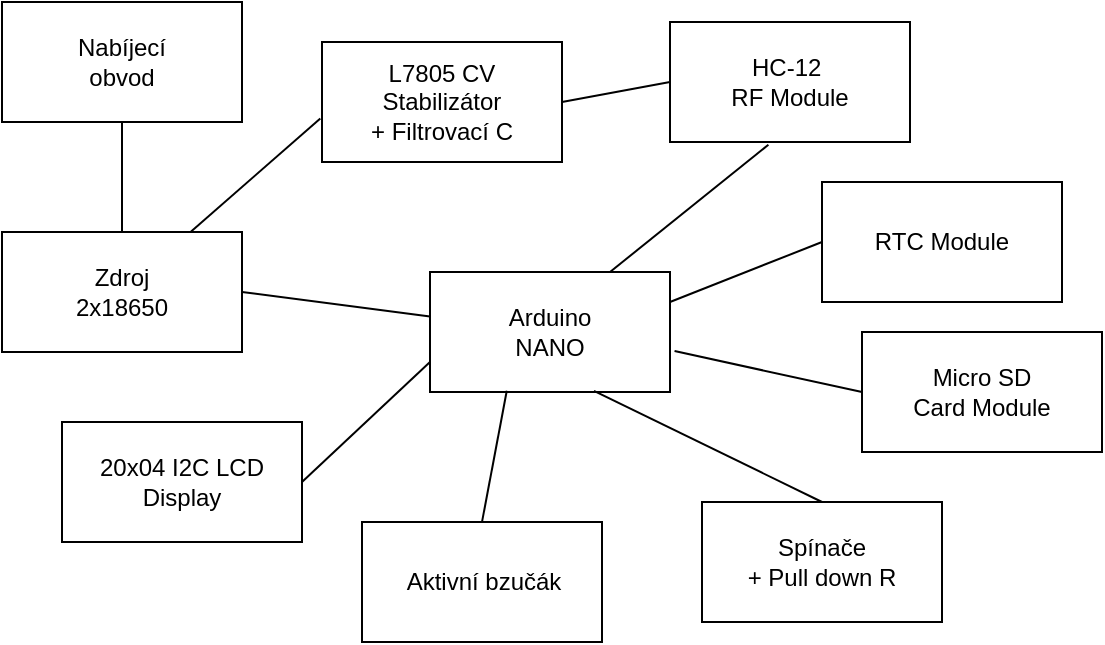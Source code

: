 <mxfile version="13.8.8" type="github">
  <diagram id="W_kFmEbQhOtJQZPxHqYe" name="Page-1">
    <mxGraphModel dx="716" dy="378" grid="1" gridSize="10" guides="1" tooltips="1" connect="1" arrows="1" fold="1" page="1" pageScale="1" pageWidth="827" pageHeight="1169" math="0" shadow="0">
      <root>
        <mxCell id="0" />
        <mxCell id="1" parent="0" />
        <mxCell id="3fCNhczJWAkTFVmn3b7Y-1" value="" style="rounded=0;whiteSpace=wrap;html=1;" vertex="1" parent="1">
          <mxGeometry x="354" y="555" width="120" height="60" as="geometry" />
        </mxCell>
        <mxCell id="3fCNhczJWAkTFVmn3b7Y-2" value="Arduino&lt;br&gt;NANO" style="text;html=1;strokeColor=none;fillColor=none;align=center;verticalAlign=middle;whiteSpace=wrap;rounded=0;" vertex="1" parent="1">
          <mxGeometry x="394" y="575" width="40" height="20" as="geometry" />
        </mxCell>
        <mxCell id="3fCNhczJWAkTFVmn3b7Y-3" value="" style="rounded=0;whiteSpace=wrap;html=1;" vertex="1" parent="1">
          <mxGeometry x="170" y="630" width="120" height="60" as="geometry" />
        </mxCell>
        <mxCell id="3fCNhczJWAkTFVmn3b7Y-4" value="20x04 I2C LCD Display" style="text;html=1;strokeColor=none;fillColor=none;align=center;verticalAlign=middle;whiteSpace=wrap;rounded=0;" vertex="1" parent="1">
          <mxGeometry x="170" y="635" width="120" height="50" as="geometry" />
        </mxCell>
        <mxCell id="3fCNhczJWAkTFVmn3b7Y-5" value="" style="rounded=0;whiteSpace=wrap;html=1;" vertex="1" parent="1">
          <mxGeometry x="474" y="430" width="120" height="60" as="geometry" />
        </mxCell>
        <mxCell id="3fCNhczJWAkTFVmn3b7Y-6" value="HC-12&amp;nbsp;&lt;br&gt;RF Module" style="text;html=1;strokeColor=none;fillColor=none;align=center;verticalAlign=middle;whiteSpace=wrap;rounded=0;" vertex="1" parent="1">
          <mxGeometry x="474" y="430" width="120" height="60" as="geometry" />
        </mxCell>
        <mxCell id="3fCNhczJWAkTFVmn3b7Y-7" value="" style="rounded=0;whiteSpace=wrap;html=1;" vertex="1" parent="1">
          <mxGeometry x="550" y="510" width="120" height="60" as="geometry" />
        </mxCell>
        <mxCell id="3fCNhczJWAkTFVmn3b7Y-8" value="RTC Module" style="text;html=1;strokeColor=none;fillColor=none;align=center;verticalAlign=middle;whiteSpace=wrap;rounded=0;" vertex="1" parent="1">
          <mxGeometry x="550" y="510" width="120" height="60" as="geometry" />
        </mxCell>
        <mxCell id="3fCNhczJWAkTFVmn3b7Y-9" value="" style="rounded=0;whiteSpace=wrap;html=1;" vertex="1" parent="1">
          <mxGeometry x="570" y="585" width="120" height="60" as="geometry" />
        </mxCell>
        <mxCell id="3fCNhczJWAkTFVmn3b7Y-10" value="Micro SD &lt;br&gt;Card Module" style="text;html=1;strokeColor=none;fillColor=none;align=center;verticalAlign=middle;whiteSpace=wrap;rounded=0;" vertex="1" parent="1">
          <mxGeometry x="570" y="590" width="120" height="50" as="geometry" />
        </mxCell>
        <mxCell id="3fCNhczJWAkTFVmn3b7Y-11" value="" style="rounded=0;whiteSpace=wrap;html=1;" vertex="1" parent="1">
          <mxGeometry x="300" y="440" width="120" height="60" as="geometry" />
        </mxCell>
        <mxCell id="3fCNhczJWAkTFVmn3b7Y-12" value="L7805 CV&lt;br&gt;Stabilizátor &lt;br&gt;+ Filtrovací C" style="text;html=1;strokeColor=none;fillColor=none;align=center;verticalAlign=middle;whiteSpace=wrap;rounded=0;" vertex="1" parent="1">
          <mxGeometry x="300" y="440" width="120" height="60" as="geometry" />
        </mxCell>
        <mxCell id="3fCNhczJWAkTFVmn3b7Y-13" value="" style="rounded=0;whiteSpace=wrap;html=1;" vertex="1" parent="1">
          <mxGeometry x="140" y="535" width="120" height="60" as="geometry" />
        </mxCell>
        <mxCell id="3fCNhczJWAkTFVmn3b7Y-14" value="Zdroj&lt;br&gt;2x18650" style="text;html=1;strokeColor=none;fillColor=none;align=center;verticalAlign=middle;whiteSpace=wrap;rounded=0;" vertex="1" parent="1">
          <mxGeometry x="140" y="540" width="120" height="50" as="geometry" />
        </mxCell>
        <mxCell id="3fCNhczJWAkTFVmn3b7Y-15" value="" style="rounded=0;whiteSpace=wrap;html=1;" vertex="1" parent="1">
          <mxGeometry x="320" y="680" width="120" height="60" as="geometry" />
        </mxCell>
        <mxCell id="3fCNhczJWAkTFVmn3b7Y-18" value="" style="rounded=0;whiteSpace=wrap;html=1;" vertex="1" parent="1">
          <mxGeometry x="490" y="670" width="120" height="60" as="geometry" />
        </mxCell>
        <mxCell id="3fCNhczJWAkTFVmn3b7Y-19" value="Spínače&lt;br&gt;+ Pull down R" style="text;html=1;strokeColor=none;fillColor=none;align=center;verticalAlign=middle;whiteSpace=wrap;rounded=0;" vertex="1" parent="1">
          <mxGeometry x="490" y="670" width="120" height="60" as="geometry" />
        </mxCell>
        <mxCell id="3fCNhczJWAkTFVmn3b7Y-20" value="Aktivní bzučák" style="text;html=1;strokeColor=none;fillColor=none;align=center;verticalAlign=middle;whiteSpace=wrap;rounded=0;" vertex="1" parent="1">
          <mxGeometry x="326" y="690" width="110" height="40" as="geometry" />
        </mxCell>
        <mxCell id="3fCNhczJWAkTFVmn3b7Y-21" value="" style="rounded=0;whiteSpace=wrap;html=1;" vertex="1" parent="1">
          <mxGeometry x="140" y="420" width="120" height="60" as="geometry" />
        </mxCell>
        <mxCell id="3fCNhczJWAkTFVmn3b7Y-22" value="Nabíjecí obvod" style="text;html=1;strokeColor=none;fillColor=none;align=center;verticalAlign=middle;whiteSpace=wrap;rounded=0;" vertex="1" parent="1">
          <mxGeometry x="180" y="440" width="40" height="20" as="geometry" />
        </mxCell>
        <mxCell id="3fCNhczJWAkTFVmn3b7Y-37" value="" style="endArrow=none;html=1;entryX=0.41;entryY=1.023;entryDx=0;entryDy=0;entryPerimeter=0;exitX=0.75;exitY=0;exitDx=0;exitDy=0;" edge="1" parent="1" source="3fCNhczJWAkTFVmn3b7Y-1" target="3fCNhczJWAkTFVmn3b7Y-6">
          <mxGeometry width="50" height="50" relative="1" as="geometry">
            <mxPoint x="420" y="550" as="sourcePoint" />
            <mxPoint x="490" y="500" as="targetPoint" />
          </mxGeometry>
        </mxCell>
        <mxCell id="3fCNhczJWAkTFVmn3b7Y-38" value="" style="endArrow=none;html=1;entryX=0;entryY=0.5;entryDx=0;entryDy=0;exitX=1;exitY=0.25;exitDx=0;exitDy=0;" edge="1" parent="1" source="3fCNhczJWAkTFVmn3b7Y-1" target="3fCNhczJWAkTFVmn3b7Y-8">
          <mxGeometry width="50" height="50" relative="1" as="geometry">
            <mxPoint x="490" y="590" as="sourcePoint" />
            <mxPoint x="540" y="540" as="targetPoint" />
          </mxGeometry>
        </mxCell>
        <mxCell id="3fCNhczJWAkTFVmn3b7Y-39" value="" style="endArrow=none;html=1;exitX=1.019;exitY=0.659;exitDx=0;exitDy=0;exitPerimeter=0;entryX=0;entryY=0.5;entryDx=0;entryDy=0;" edge="1" parent="1" source="3fCNhczJWAkTFVmn3b7Y-1" target="3fCNhczJWAkTFVmn3b7Y-10">
          <mxGeometry width="50" height="50" relative="1" as="geometry">
            <mxPoint x="510" y="640" as="sourcePoint" />
            <mxPoint x="560" y="590" as="targetPoint" />
          </mxGeometry>
        </mxCell>
        <mxCell id="3fCNhczJWAkTFVmn3b7Y-40" value="" style="endArrow=none;html=1;entryX=0.5;entryY=1;entryDx=0;entryDy=0;exitX=0.5;exitY=0;exitDx=0;exitDy=0;" edge="1" parent="1" source="3fCNhczJWAkTFVmn3b7Y-13" target="3fCNhczJWAkTFVmn3b7Y-21">
          <mxGeometry width="50" height="50" relative="1" as="geometry">
            <mxPoint x="270" y="570" as="sourcePoint" />
            <mxPoint x="320" y="520" as="targetPoint" />
          </mxGeometry>
        </mxCell>
        <mxCell id="3fCNhczJWAkTFVmn3b7Y-41" value="" style="endArrow=none;html=1;exitX=1;exitY=0.5;exitDx=0;exitDy=0;" edge="1" parent="1" source="3fCNhczJWAkTFVmn3b7Y-14" target="3fCNhczJWAkTFVmn3b7Y-1">
          <mxGeometry width="50" height="50" relative="1" as="geometry">
            <mxPoint x="290" y="600" as="sourcePoint" />
            <mxPoint x="340" y="550" as="targetPoint" />
          </mxGeometry>
        </mxCell>
        <mxCell id="3fCNhczJWAkTFVmn3b7Y-42" value="" style="endArrow=none;html=1;entryX=-0.007;entryY=0.637;entryDx=0;entryDy=0;entryPerimeter=0;" edge="1" parent="1" source="3fCNhczJWAkTFVmn3b7Y-13" target="3fCNhczJWAkTFVmn3b7Y-12">
          <mxGeometry width="50" height="50" relative="1" as="geometry">
            <mxPoint x="310" y="540" as="sourcePoint" />
            <mxPoint x="330" y="490" as="targetPoint" />
          </mxGeometry>
        </mxCell>
        <mxCell id="3fCNhczJWAkTFVmn3b7Y-43" value="" style="endArrow=none;html=1;exitX=1;exitY=0.5;exitDx=0;exitDy=0;entryX=0;entryY=0.5;entryDx=0;entryDy=0;" edge="1" parent="1" source="3fCNhczJWAkTFVmn3b7Y-12" target="3fCNhczJWAkTFVmn3b7Y-6">
          <mxGeometry width="50" height="50" relative="1" as="geometry">
            <mxPoint x="460" y="510" as="sourcePoint" />
            <mxPoint x="510" y="460" as="targetPoint" />
          </mxGeometry>
        </mxCell>
        <mxCell id="3fCNhczJWAkTFVmn3b7Y-44" value="" style="endArrow=none;html=1;entryX=0;entryY=0.75;entryDx=0;entryDy=0;exitX=1;exitY=0.5;exitDx=0;exitDy=0;" edge="1" parent="1" source="3fCNhczJWAkTFVmn3b7Y-4" target="3fCNhczJWAkTFVmn3b7Y-1">
          <mxGeometry width="50" height="50" relative="1" as="geometry">
            <mxPoint x="310" y="670" as="sourcePoint" />
            <mxPoint x="360" y="620" as="targetPoint" />
          </mxGeometry>
        </mxCell>
        <mxCell id="3fCNhczJWAkTFVmn3b7Y-45" value="" style="endArrow=none;html=1;entryX=0.32;entryY=0.99;entryDx=0;entryDy=0;entryPerimeter=0;exitX=0.5;exitY=0;exitDx=0;exitDy=0;" edge="1" parent="1" source="3fCNhczJWAkTFVmn3b7Y-15" target="3fCNhczJWAkTFVmn3b7Y-1">
          <mxGeometry width="50" height="50" relative="1" as="geometry">
            <mxPoint x="380" y="680" as="sourcePoint" />
            <mxPoint x="430" y="630" as="targetPoint" />
          </mxGeometry>
        </mxCell>
        <mxCell id="3fCNhczJWAkTFVmn3b7Y-46" value="" style="endArrow=none;html=1;entryX=0.683;entryY=0.99;entryDx=0;entryDy=0;entryPerimeter=0;exitX=0.5;exitY=0;exitDx=0;exitDy=0;" edge="1" parent="1" source="3fCNhczJWAkTFVmn3b7Y-19" target="3fCNhczJWAkTFVmn3b7Y-1">
          <mxGeometry width="50" height="50" relative="1" as="geometry">
            <mxPoint x="440" y="670" as="sourcePoint" />
            <mxPoint x="490" y="620" as="targetPoint" />
          </mxGeometry>
        </mxCell>
      </root>
    </mxGraphModel>
  </diagram>
</mxfile>
